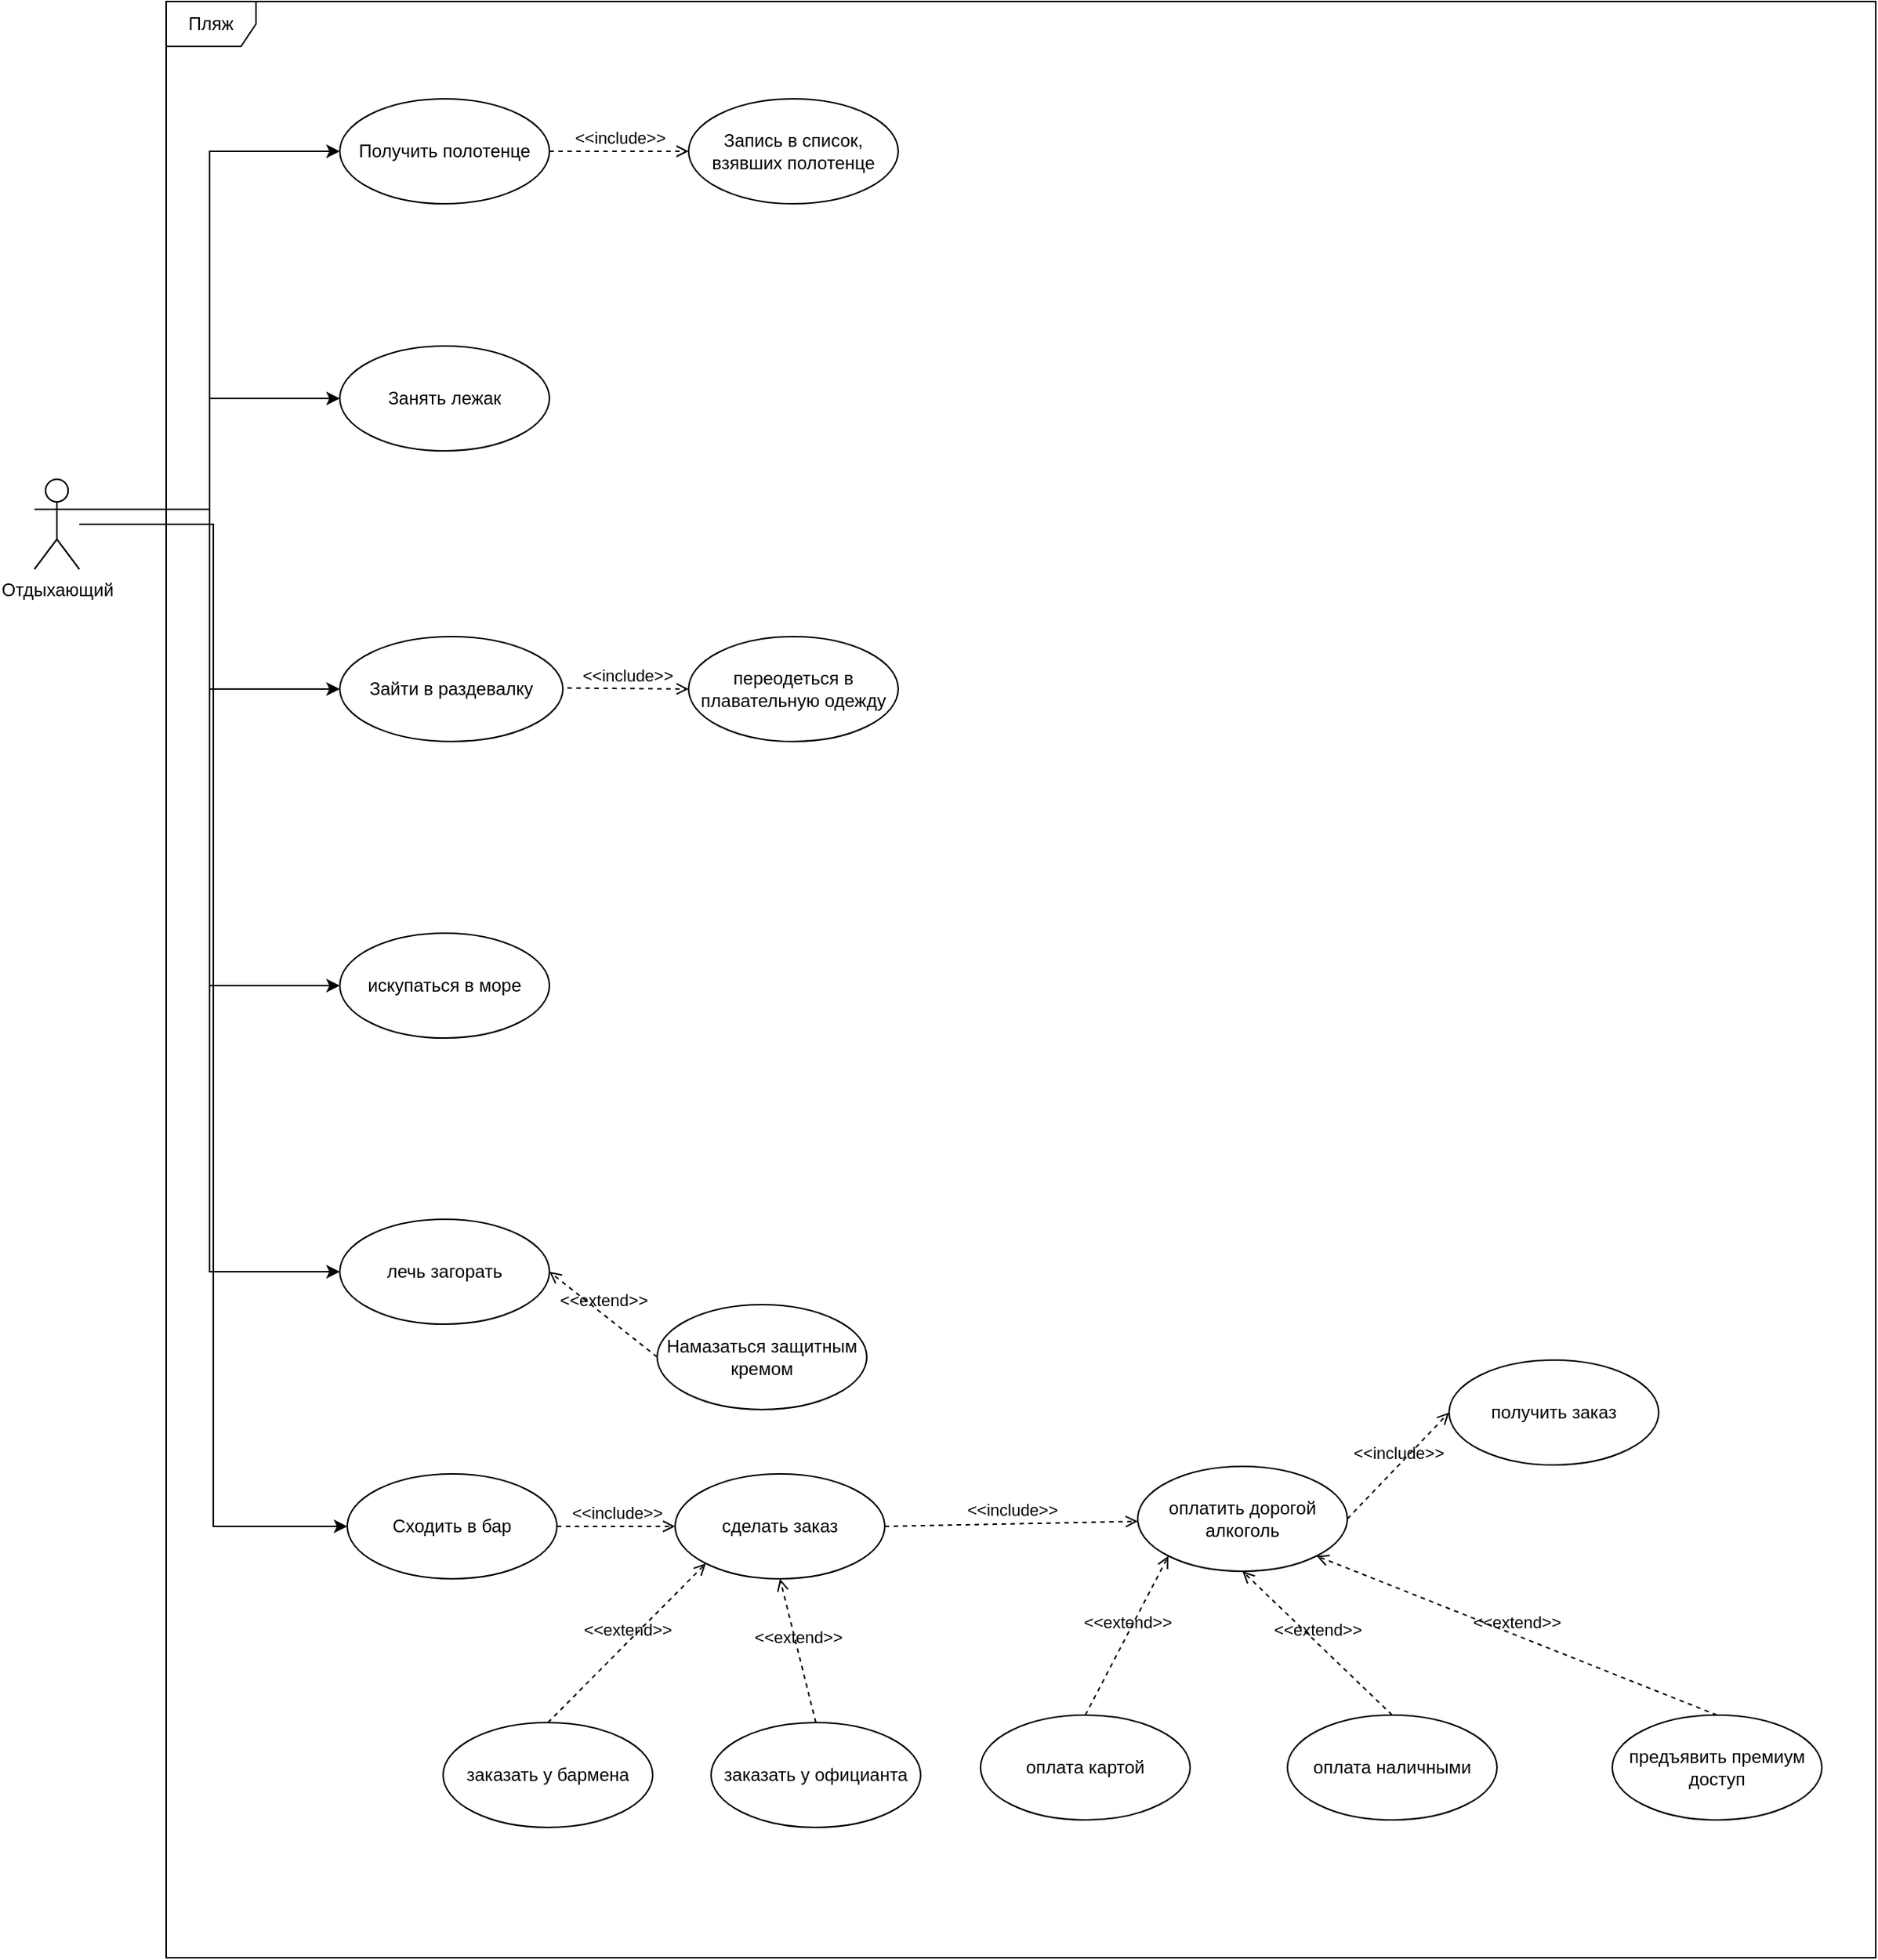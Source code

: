 <mxfile version="15.2.7" type="device"><diagram id="qNppNjBH2nzLm_GSEbT8" name="Page-1"><mxGraphModel dx="1270" dy="635" grid="0" gridSize="10" guides="1" tooltips="1" connect="1" arrows="1" fold="1" page="1" pageScale="1" pageWidth="850" pageHeight="1100" math="0" shadow="0"><root><mxCell id="0"/><mxCell id="1" parent="0"/><mxCell id="D7gl-UQK-K8dlLGYPbi0-5" value="Отдыхающий" style="shape=umlActor;verticalLabelPosition=bottom;verticalAlign=top;html=1;" vertex="1" parent="1"><mxGeometry x="75" y="400" width="30" height="60" as="geometry"/></mxCell><mxCell id="D7gl-UQK-K8dlLGYPbi0-21" style="edgeStyle=orthogonalEdgeStyle;rounded=0;orthogonalLoop=1;jettySize=auto;html=1;exitX=1;exitY=0.333;exitDx=0;exitDy=0;exitPerimeter=0;entryX=0;entryY=0.5;entryDx=0;entryDy=0;" edge="1" parent="1" source="D7gl-UQK-K8dlLGYPbi0-6" target="D7gl-UQK-K8dlLGYPbi0-11"><mxGeometry relative="1" as="geometry"/></mxCell><mxCell id="D7gl-UQK-K8dlLGYPbi0-22" style="edgeStyle=orthogonalEdgeStyle;rounded=0;orthogonalLoop=1;jettySize=auto;html=1;entryX=0;entryY=0.5;entryDx=0;entryDy=0;" edge="1" parent="1" source="D7gl-UQK-K8dlLGYPbi0-6" target="D7gl-UQK-K8dlLGYPbi0-12"><mxGeometry relative="1" as="geometry"/></mxCell><mxCell id="D7gl-UQK-K8dlLGYPbi0-23" style="edgeStyle=orthogonalEdgeStyle;rounded=0;orthogonalLoop=1;jettySize=auto;html=1;entryX=0;entryY=0.5;entryDx=0;entryDy=0;" edge="1" parent="1" source="D7gl-UQK-K8dlLGYPbi0-6" target="D7gl-UQK-K8dlLGYPbi0-13"><mxGeometry relative="1" as="geometry"/></mxCell><mxCell id="D7gl-UQK-K8dlLGYPbi0-24" style="edgeStyle=orthogonalEdgeStyle;rounded=0;orthogonalLoop=1;jettySize=auto;html=1;entryX=0;entryY=0.5;entryDx=0;entryDy=0;" edge="1" parent="1" source="D7gl-UQK-K8dlLGYPbi0-6" target="D7gl-UQK-K8dlLGYPbi0-10"><mxGeometry relative="1" as="geometry"/></mxCell><mxCell id="D7gl-UQK-K8dlLGYPbi0-25" style="edgeStyle=orthogonalEdgeStyle;rounded=0;orthogonalLoop=1;jettySize=auto;html=1;entryX=0;entryY=0.5;entryDx=0;entryDy=0;" edge="1" parent="1" source="D7gl-UQK-K8dlLGYPbi0-6" target="D7gl-UQK-K8dlLGYPbi0-14"><mxGeometry relative="1" as="geometry"/></mxCell><mxCell id="D7gl-UQK-K8dlLGYPbi0-27" style="edgeStyle=orthogonalEdgeStyle;rounded=0;orthogonalLoop=1;jettySize=auto;html=1;entryX=0;entryY=0.5;entryDx=0;entryDy=0;" edge="1" parent="1" source="D7gl-UQK-K8dlLGYPbi0-6" target="D7gl-UQK-K8dlLGYPbi0-26"><mxGeometry relative="1" as="geometry"/></mxCell><mxCell id="D7gl-UQK-K8dlLGYPbi0-6" value="" style="shape=umlActor;verticalLabelPosition=bottom;verticalAlign=top;html=1;" vertex="1" parent="1"><mxGeometry x="75" y="400" width="30" height="60" as="geometry"/></mxCell><mxCell id="D7gl-UQK-K8dlLGYPbi0-10" value="Получить полотенце" style="ellipse;whiteSpace=wrap;html=1;" vertex="1" parent="1"><mxGeometry x="279" y="146" width="140" height="70" as="geometry"/></mxCell><mxCell id="D7gl-UQK-K8dlLGYPbi0-11" value="Занять лежак" style="ellipse;whiteSpace=wrap;html=1;" vertex="1" parent="1"><mxGeometry x="279" y="311" width="140" height="70" as="geometry"/></mxCell><mxCell id="D7gl-UQK-K8dlLGYPbi0-12" value="Зайти в раздевалку" style="ellipse;whiteSpace=wrap;html=1;" vertex="1" parent="1"><mxGeometry x="279" y="505" width="149" height="70" as="geometry"/></mxCell><mxCell id="D7gl-UQK-K8dlLGYPbi0-13" value="искупаться в море" style="ellipse;whiteSpace=wrap;html=1;" vertex="1" parent="1"><mxGeometry x="279" y="703" width="140" height="70" as="geometry"/></mxCell><mxCell id="D7gl-UQK-K8dlLGYPbi0-14" value="лечь загорать" style="ellipse;whiteSpace=wrap;html=1;" vertex="1" parent="1"><mxGeometry x="279" y="894" width="140" height="70" as="geometry"/></mxCell><mxCell id="D7gl-UQK-K8dlLGYPbi0-15" value="Запись в список, взявших полотенце" style="ellipse;whiteSpace=wrap;html=1;" vertex="1" parent="1"><mxGeometry x="512" y="146" width="140" height="70" as="geometry"/></mxCell><mxCell id="D7gl-UQK-K8dlLGYPbi0-26" value="Сходить в бар" style="ellipse;whiteSpace=wrap;html=1;" vertex="1" parent="1"><mxGeometry x="284" y="1064" width="140" height="70" as="geometry"/></mxCell><mxCell id="D7gl-UQK-K8dlLGYPbi0-28" value="&amp;lt;&amp;lt;include&amp;gt;&amp;gt;" style="html=1;verticalAlign=bottom;labelBackgroundColor=none;endArrow=open;endFill=0;dashed=1;exitX=1;exitY=0.5;exitDx=0;exitDy=0;entryX=0;entryY=0.5;entryDx=0;entryDy=0;" edge="1" parent="1" source="D7gl-UQK-K8dlLGYPbi0-10" target="D7gl-UQK-K8dlLGYPbi0-15"><mxGeometry width="160" relative="1" as="geometry"><mxPoint x="429" y="195" as="sourcePoint"/><mxPoint x="589" y="195" as="targetPoint"/></mxGeometry></mxCell><mxCell id="D7gl-UQK-K8dlLGYPbi0-30" value="Пляж" style="shape=umlFrame;whiteSpace=wrap;html=1;" vertex="1" parent="1"><mxGeometry x="163" y="81" width="1142" height="1306" as="geometry"/></mxCell><mxCell id="D7gl-UQK-K8dlLGYPbi0-31" value="переодеться в плавательную одежду" style="ellipse;whiteSpace=wrap;html=1;" vertex="1" parent="1"><mxGeometry x="512" y="505" width="140" height="70" as="geometry"/></mxCell><mxCell id="D7gl-UQK-K8dlLGYPbi0-32" value="&amp;lt;&amp;lt;include&amp;gt;&amp;gt;" style="html=1;verticalAlign=bottom;labelBackgroundColor=none;endArrow=open;endFill=0;dashed=1;exitX=1;exitY=0.5;exitDx=0;exitDy=0;entryX=0;entryY=0.5;entryDx=0;entryDy=0;" edge="1" parent="1" target="D7gl-UQK-K8dlLGYPbi0-31"><mxGeometry width="160" relative="1" as="geometry"><mxPoint x="431.0" y="539.29" as="sourcePoint"/><mxPoint x="503" y="539" as="targetPoint"/></mxGeometry></mxCell><mxCell id="D7gl-UQK-K8dlLGYPbi0-33" value="оплатить дорогой алкоголь" style="ellipse;whiteSpace=wrap;html=1;" vertex="1" parent="1"><mxGeometry x="812" y="1059" width="140" height="70" as="geometry"/></mxCell><mxCell id="D7gl-UQK-K8dlLGYPbi0-34" value="&amp;lt;&amp;lt;include&amp;gt;&amp;gt;" style="html=1;verticalAlign=bottom;labelBackgroundColor=none;endArrow=open;endFill=0;dashed=1;exitX=1;exitY=0.5;exitDx=0;exitDy=0;entryX=0;entryY=0.524;entryDx=0;entryDy=0;entryPerimeter=0;" edge="1" parent="1" source="D7gl-UQK-K8dlLGYPbi0-43" target="D7gl-UQK-K8dlLGYPbi0-33"><mxGeometry x="0.01" width="160" relative="1" as="geometry"><mxPoint x="713.0" y="1095" as="sourcePoint"/><mxPoint x="794.0" y="1095.71" as="targetPoint"/><mxPoint as="offset"/></mxGeometry></mxCell><mxCell id="D7gl-UQK-K8dlLGYPbi0-35" value="оплата картой" style="ellipse;whiteSpace=wrap;html=1;" vertex="1" parent="1"><mxGeometry x="707" y="1225" width="140" height="70" as="geometry"/></mxCell><mxCell id="D7gl-UQK-K8dlLGYPbi0-36" value="оплата наличными" style="ellipse;whiteSpace=wrap;html=1;" vertex="1" parent="1"><mxGeometry x="912" y="1225" width="140" height="70" as="geometry"/></mxCell><mxCell id="D7gl-UQK-K8dlLGYPbi0-37" value="предъявить премиум доступ" style="ellipse;whiteSpace=wrap;html=1;" vertex="1" parent="1"><mxGeometry x="1129" y="1225" width="140" height="70" as="geometry"/></mxCell><mxCell id="D7gl-UQK-K8dlLGYPbi0-38" value="&amp;lt;&amp;lt;extend&amp;gt;&amp;gt;" style="html=1;verticalAlign=bottom;labelBackgroundColor=none;endArrow=open;endFill=0;dashed=1;exitX=0.5;exitY=0;exitDx=0;exitDy=0;entryX=0;entryY=1;entryDx=0;entryDy=0;" edge="1" parent="1" source="D7gl-UQK-K8dlLGYPbi0-35" target="D7gl-UQK-K8dlLGYPbi0-33"><mxGeometry width="160" relative="1" as="geometry"><mxPoint x="1040" y="1160" as="sourcePoint"/><mxPoint x="1200" y="1160" as="targetPoint"/></mxGeometry></mxCell><mxCell id="D7gl-UQK-K8dlLGYPbi0-39" value="&amp;lt;&amp;lt;extend&amp;gt;&amp;gt;" style="html=1;verticalAlign=bottom;labelBackgroundColor=none;endArrow=open;endFill=0;dashed=1;exitX=0.5;exitY=0;exitDx=0;exitDy=0;entryX=0.5;entryY=1;entryDx=0;entryDy=0;" edge="1" parent="1" source="D7gl-UQK-K8dlLGYPbi0-36" target="D7gl-UQK-K8dlLGYPbi0-33"><mxGeometry width="160" relative="1" as="geometry"><mxPoint x="1002" y="1173" as="sourcePoint"/><mxPoint x="1162" y="1173" as="targetPoint"/></mxGeometry></mxCell><mxCell id="D7gl-UQK-K8dlLGYPbi0-40" value="&amp;lt;&amp;lt;extend&amp;gt;&amp;gt;" style="html=1;verticalAlign=bottom;labelBackgroundColor=none;endArrow=open;endFill=0;dashed=1;exitX=0.5;exitY=0;exitDx=0;exitDy=0;entryX=1;entryY=1;entryDx=0;entryDy=0;" edge="1" parent="1" source="D7gl-UQK-K8dlLGYPbi0-37" target="D7gl-UQK-K8dlLGYPbi0-33"><mxGeometry width="160" relative="1" as="geometry"><mxPoint x="1115" y="1182" as="sourcePoint"/><mxPoint x="1275" y="1182" as="targetPoint"/></mxGeometry></mxCell><mxCell id="D7gl-UQK-K8dlLGYPbi0-41" value="Намазаться защитным кремом" style="ellipse;whiteSpace=wrap;html=1;" vertex="1" parent="1"><mxGeometry x="491" y="951" width="140" height="70" as="geometry"/></mxCell><mxCell id="D7gl-UQK-K8dlLGYPbi0-42" value="&amp;lt;&amp;lt;extend&amp;gt;&amp;gt;" style="html=1;verticalAlign=bottom;labelBackgroundColor=none;endArrow=open;endFill=0;dashed=1;exitX=0;exitY=0.5;exitDx=0;exitDy=0;entryX=1;entryY=0.5;entryDx=0;entryDy=0;" edge="1" parent="1" source="D7gl-UQK-K8dlLGYPbi0-41" target="D7gl-UQK-K8dlLGYPbi0-14"><mxGeometry width="160" relative="1" as="geometry"><mxPoint x="525" y="881" as="sourcePoint"/><mxPoint x="685" y="881" as="targetPoint"/></mxGeometry></mxCell><mxCell id="D7gl-UQK-K8dlLGYPbi0-43" value="сделать заказ" style="ellipse;whiteSpace=wrap;html=1;" vertex="1" parent="1"><mxGeometry x="503" y="1064" width="140" height="70" as="geometry"/></mxCell><mxCell id="D7gl-UQK-K8dlLGYPbi0-44" value="&amp;lt;&amp;lt;include&amp;gt;&amp;gt;" style="html=1;verticalAlign=bottom;labelBackgroundColor=none;endArrow=open;endFill=0;dashed=1;exitX=1;exitY=0.5;exitDx=0;exitDy=0;entryX=0;entryY=0.5;entryDx=0;entryDy=0;" edge="1" parent="1" source="D7gl-UQK-K8dlLGYPbi0-26" target="D7gl-UQK-K8dlLGYPbi0-43"><mxGeometry x="0.01" width="160" relative="1" as="geometry"><mxPoint x="419.0" y="1168.32" as="sourcePoint"/><mxPoint x="588" y="1165.0" as="targetPoint"/><mxPoint as="offset"/></mxGeometry></mxCell><mxCell id="D7gl-UQK-K8dlLGYPbi0-45" value="заказать у бармена" style="ellipse;whiteSpace=wrap;html=1;" vertex="1" parent="1"><mxGeometry x="348" y="1230" width="140" height="70" as="geometry"/></mxCell><mxCell id="D7gl-UQK-K8dlLGYPbi0-46" value="заказать у официанта" style="ellipse;whiteSpace=wrap;html=1;" vertex="1" parent="1"><mxGeometry x="527" y="1230" width="140" height="70" as="geometry"/></mxCell><mxCell id="D7gl-UQK-K8dlLGYPbi0-47" value="&amp;lt;&amp;lt;extend&amp;gt;&amp;gt;" style="html=1;verticalAlign=bottom;labelBackgroundColor=none;endArrow=open;endFill=0;dashed=1;exitX=0.5;exitY=0;exitDx=0;exitDy=0;entryX=0;entryY=1;entryDx=0;entryDy=0;" edge="1" parent="1" source="D7gl-UQK-K8dlLGYPbi0-45" target="D7gl-UQK-K8dlLGYPbi0-43"><mxGeometry width="160" relative="1" as="geometry"><mxPoint x="418" y="1197" as="sourcePoint"/><mxPoint x="578" y="1197" as="targetPoint"/></mxGeometry></mxCell><mxCell id="D7gl-UQK-K8dlLGYPbi0-48" value="&amp;lt;&amp;lt;extend&amp;gt;&amp;gt;" style="html=1;verticalAlign=bottom;labelBackgroundColor=none;endArrow=open;endFill=0;dashed=1;exitX=0.5;exitY=0;exitDx=0;exitDy=0;entryX=0.5;entryY=1;entryDx=0;entryDy=0;" edge="1" parent="1" source="D7gl-UQK-K8dlLGYPbi0-46" target="D7gl-UQK-K8dlLGYPbi0-43"><mxGeometry width="160" relative="1" as="geometry"><mxPoint x="603" y="1192" as="sourcePoint"/><mxPoint x="763" y="1192" as="targetPoint"/></mxGeometry></mxCell><mxCell id="D7gl-UQK-K8dlLGYPbi0-53" value="получить заказ" style="ellipse;whiteSpace=wrap;html=1;" vertex="1" parent="1"><mxGeometry x="1020" y="988" width="140" height="70" as="geometry"/></mxCell><mxCell id="D7gl-UQK-K8dlLGYPbi0-54" value="&amp;lt;&amp;lt;include&amp;gt;&amp;gt;" style="html=1;verticalAlign=bottom;labelBackgroundColor=none;endArrow=open;endFill=0;dashed=1;exitX=1;exitY=0.5;exitDx=0;exitDy=0;entryX=0;entryY=0.5;entryDx=0;entryDy=0;" edge="1" parent="1" source="D7gl-UQK-K8dlLGYPbi0-33" target="D7gl-UQK-K8dlLGYPbi0-53"><mxGeometry width="160" relative="1" as="geometry"><mxPoint x="961" y="1074" as="sourcePoint"/><mxPoint x="1121" y="1074" as="targetPoint"/></mxGeometry></mxCell></root></mxGraphModel></diagram></mxfile>